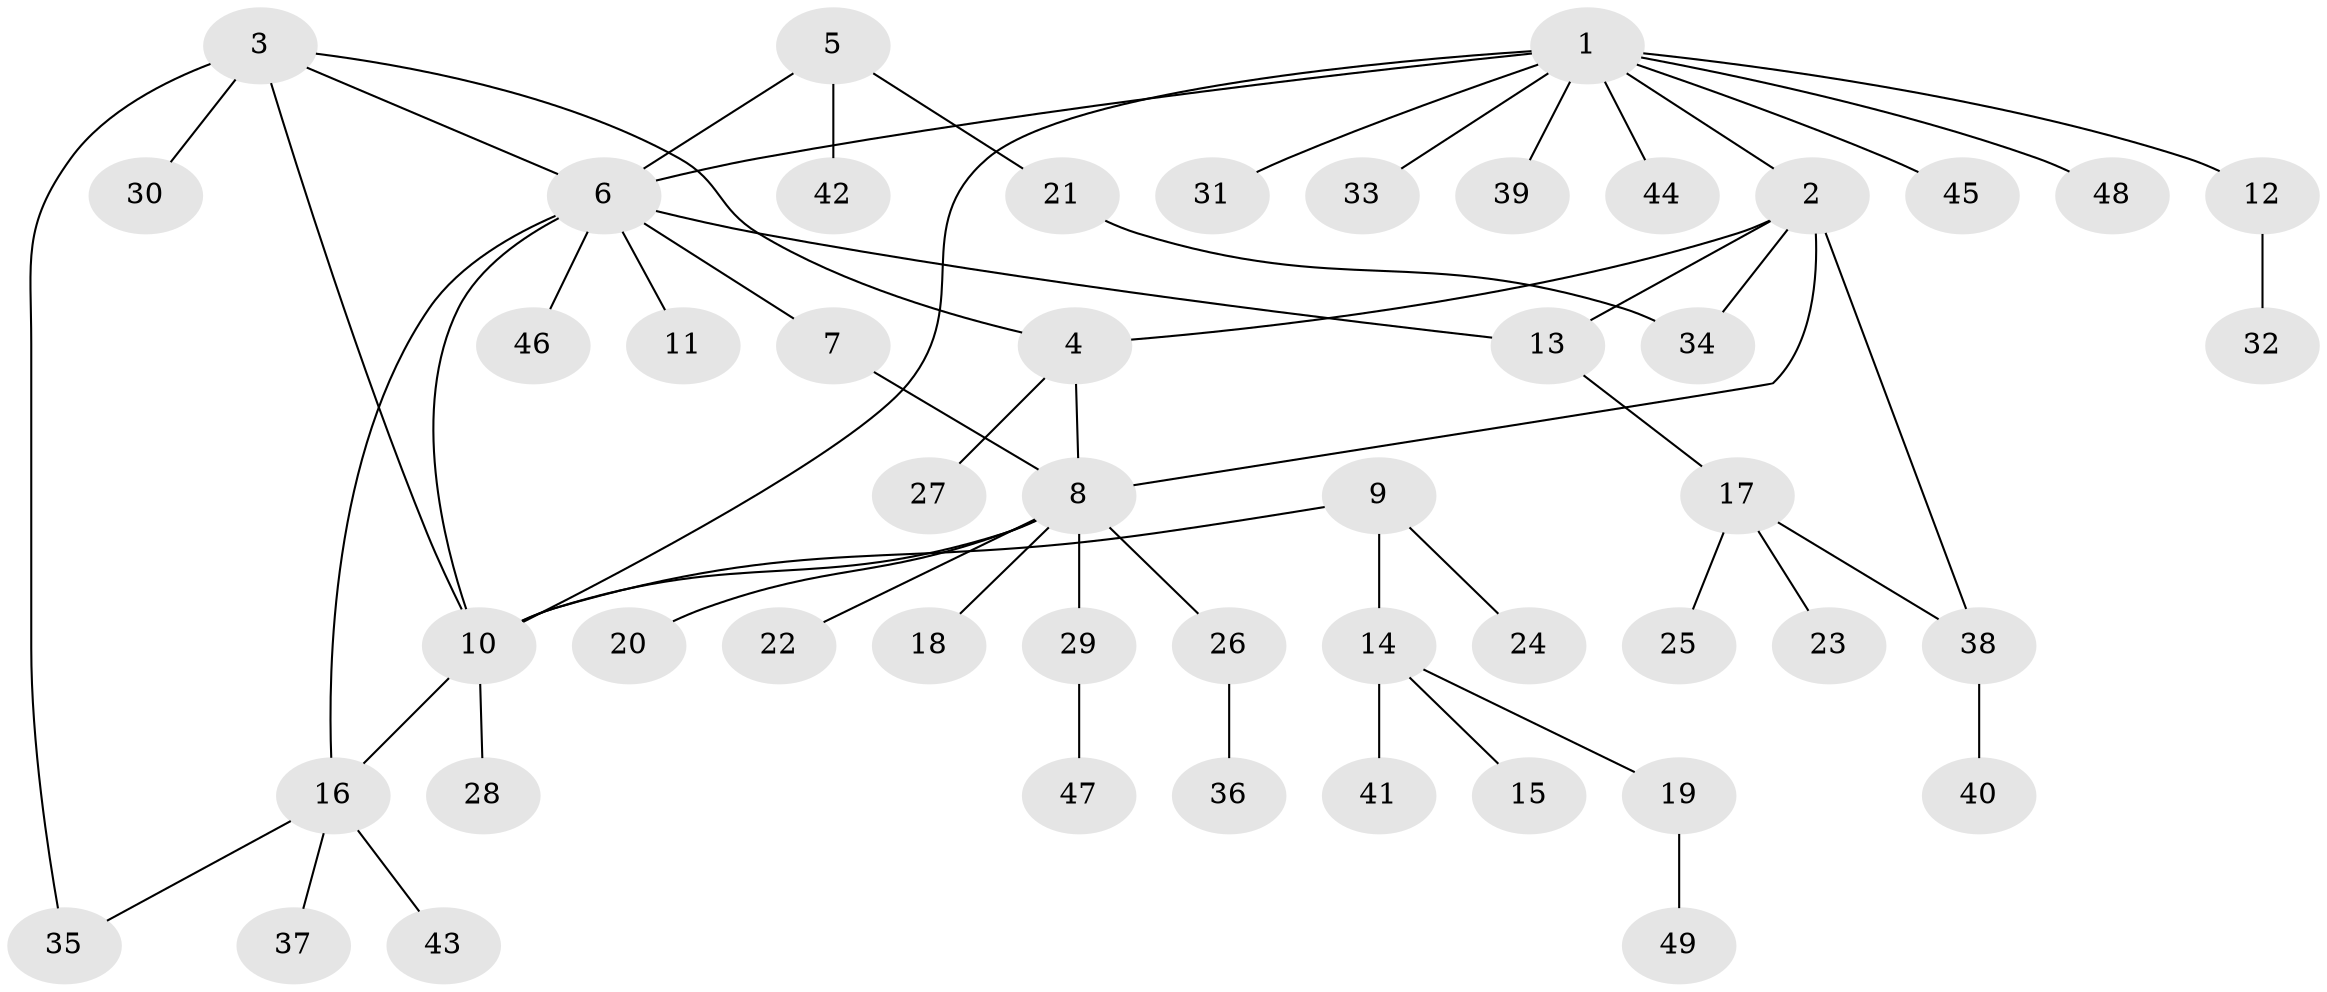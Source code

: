 // Generated by graph-tools (version 1.1) at 2025/55/03/09/25 04:55:01]
// undirected, 49 vertices, 59 edges
graph export_dot {
graph [start="1"]
  node [color=gray90,style=filled];
  1;
  2;
  3;
  4;
  5;
  6;
  7;
  8;
  9;
  10;
  11;
  12;
  13;
  14;
  15;
  16;
  17;
  18;
  19;
  20;
  21;
  22;
  23;
  24;
  25;
  26;
  27;
  28;
  29;
  30;
  31;
  32;
  33;
  34;
  35;
  36;
  37;
  38;
  39;
  40;
  41;
  42;
  43;
  44;
  45;
  46;
  47;
  48;
  49;
  1 -- 2;
  1 -- 6;
  1 -- 10;
  1 -- 12;
  1 -- 31;
  1 -- 33;
  1 -- 39;
  1 -- 44;
  1 -- 45;
  1 -- 48;
  2 -- 4;
  2 -- 8;
  2 -- 13;
  2 -- 34;
  2 -- 38;
  3 -- 4;
  3 -- 6;
  3 -- 10;
  3 -- 30;
  3 -- 35;
  4 -- 8;
  4 -- 27;
  5 -- 6;
  5 -- 21;
  5 -- 42;
  6 -- 7;
  6 -- 10;
  6 -- 11;
  6 -- 13;
  6 -- 16;
  6 -- 46;
  7 -- 8;
  8 -- 10;
  8 -- 18;
  8 -- 20;
  8 -- 22;
  8 -- 26;
  8 -- 29;
  9 -- 10;
  9 -- 14;
  9 -- 24;
  10 -- 16;
  10 -- 28;
  12 -- 32;
  13 -- 17;
  14 -- 15;
  14 -- 19;
  14 -- 41;
  16 -- 35;
  16 -- 37;
  16 -- 43;
  17 -- 23;
  17 -- 25;
  17 -- 38;
  19 -- 49;
  21 -- 34;
  26 -- 36;
  29 -- 47;
  38 -- 40;
}

